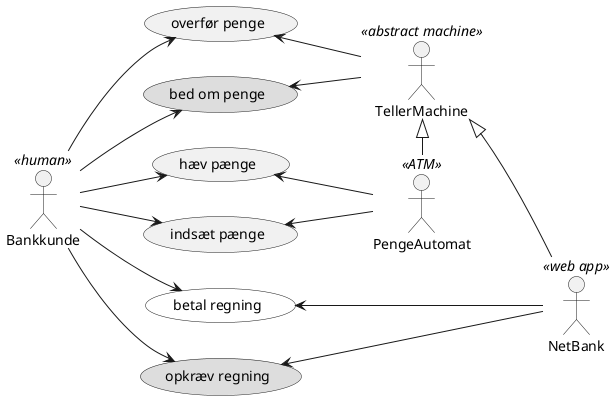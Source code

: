 @startuml

left to right direction

Bankkunde <<human>>
TellerMachine <<abstract machine>> as TM

usecase (overfør penge) as overfør
Bankkunde --> (overfør)
(overfør) <-- TM

PengeAutomat <<ATM>> as ATM
TM <|- ATM

usecase (hæv pænge) as haev
Bankkunde  --> (haev)
(haev) <-- ATM

usecase (indsæt pænge) as indsaet
Bankkunde --> (indsaet)
(indsaet) <-- ATM

NetBank <<web app>>
TM <|-- NetBank

usecase (betal regning) as betal #ffffff
Bankkunde --> (betal)
(betal) <--- NetBank

usecase (bed om penge) as bed #dddddd
Bankkunde --> (bed)
(bed) <-- TM

usecase (opkræv regning) as opkræv #dddddd
Bankkunde --> (opkræv)
(opkræv) <--- NetBank

@enduml